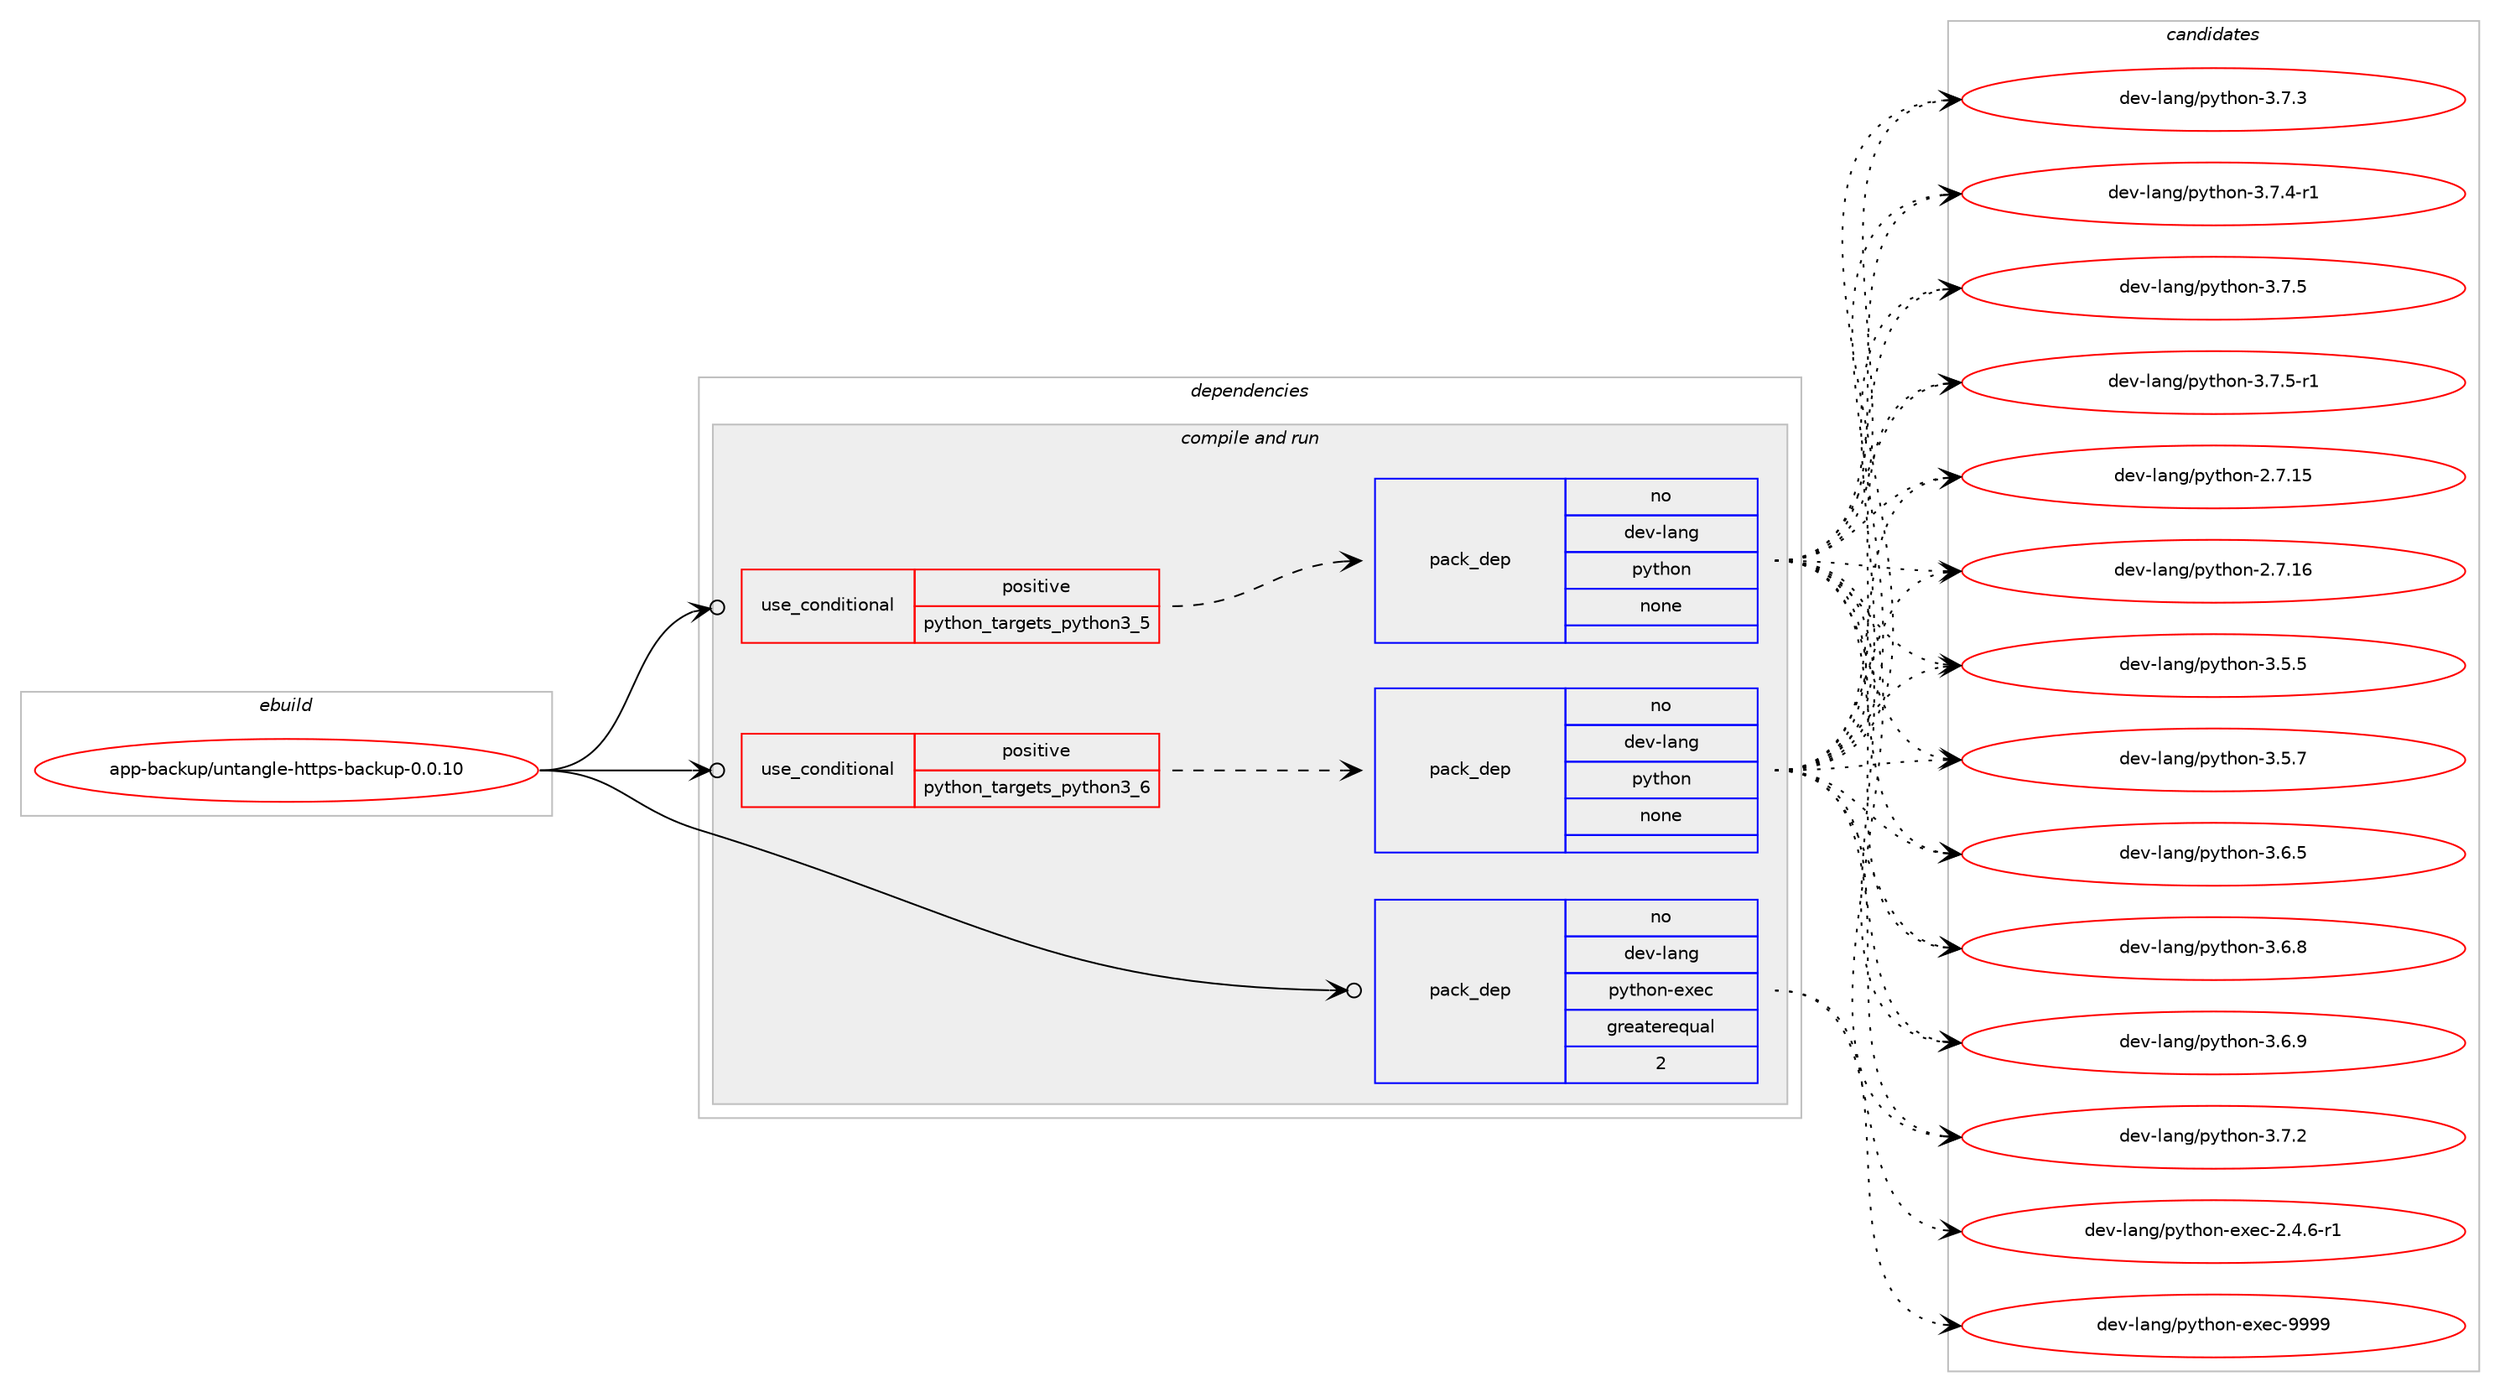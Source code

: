 digraph prolog {

# *************
# Graph options
# *************

newrank=true;
concentrate=true;
compound=true;
graph [rankdir=LR,fontname=Helvetica,fontsize=10,ranksep=1.5];#, ranksep=2.5, nodesep=0.2];
edge  [arrowhead=vee];
node  [fontname=Helvetica,fontsize=10];

# **********
# The ebuild
# **********

subgraph cluster_leftcol {
color=gray;
rank=same;
label=<<i>ebuild</i>>;
id [label="app-backup/untangle-https-backup-0.0.10", color=red, width=4, href="../app-backup/untangle-https-backup-0.0.10.svg"];
}

# ****************
# The dependencies
# ****************

subgraph cluster_midcol {
color=gray;
label=<<i>dependencies</i>>;
subgraph cluster_compile {
fillcolor="#eeeeee";
style=filled;
label=<<i>compile</i>>;
}
subgraph cluster_compileandrun {
fillcolor="#eeeeee";
style=filled;
label=<<i>compile and run</i>>;
subgraph cond113452 {
dependency475326 [label=<<TABLE BORDER="0" CELLBORDER="1" CELLSPACING="0" CELLPADDING="4"><TR><TD ROWSPAN="3" CELLPADDING="10">use_conditional</TD></TR><TR><TD>positive</TD></TR><TR><TD>python_targets_python3_5</TD></TR></TABLE>>, shape=none, color=red];
subgraph pack353247 {
dependency475327 [label=<<TABLE BORDER="0" CELLBORDER="1" CELLSPACING="0" CELLPADDING="4" WIDTH="220"><TR><TD ROWSPAN="6" CELLPADDING="30">pack_dep</TD></TR><TR><TD WIDTH="110">no</TD></TR><TR><TD>dev-lang</TD></TR><TR><TD>python</TD></TR><TR><TD>none</TD></TR><TR><TD></TD></TR></TABLE>>, shape=none, color=blue];
}
dependency475326:e -> dependency475327:w [weight=20,style="dashed",arrowhead="vee"];
}
id:e -> dependency475326:w [weight=20,style="solid",arrowhead="odotvee"];
subgraph cond113453 {
dependency475328 [label=<<TABLE BORDER="0" CELLBORDER="1" CELLSPACING="0" CELLPADDING="4"><TR><TD ROWSPAN="3" CELLPADDING="10">use_conditional</TD></TR><TR><TD>positive</TD></TR><TR><TD>python_targets_python3_6</TD></TR></TABLE>>, shape=none, color=red];
subgraph pack353248 {
dependency475329 [label=<<TABLE BORDER="0" CELLBORDER="1" CELLSPACING="0" CELLPADDING="4" WIDTH="220"><TR><TD ROWSPAN="6" CELLPADDING="30">pack_dep</TD></TR><TR><TD WIDTH="110">no</TD></TR><TR><TD>dev-lang</TD></TR><TR><TD>python</TD></TR><TR><TD>none</TD></TR><TR><TD></TD></TR></TABLE>>, shape=none, color=blue];
}
dependency475328:e -> dependency475329:w [weight=20,style="dashed",arrowhead="vee"];
}
id:e -> dependency475328:w [weight=20,style="solid",arrowhead="odotvee"];
subgraph pack353249 {
dependency475330 [label=<<TABLE BORDER="0" CELLBORDER="1" CELLSPACING="0" CELLPADDING="4" WIDTH="220"><TR><TD ROWSPAN="6" CELLPADDING="30">pack_dep</TD></TR><TR><TD WIDTH="110">no</TD></TR><TR><TD>dev-lang</TD></TR><TR><TD>python-exec</TD></TR><TR><TD>greaterequal</TD></TR><TR><TD>2</TD></TR></TABLE>>, shape=none, color=blue];
}
id:e -> dependency475330:w [weight=20,style="solid",arrowhead="odotvee"];
}
subgraph cluster_run {
fillcolor="#eeeeee";
style=filled;
label=<<i>run</i>>;
}
}

# **************
# The candidates
# **************

subgraph cluster_choices {
rank=same;
color=gray;
label=<<i>candidates</i>>;

subgraph choice353247 {
color=black;
nodesep=1;
choice10010111845108971101034711212111610411111045504655464953 [label="dev-lang/python-2.7.15", color=red, width=4,href="../dev-lang/python-2.7.15.svg"];
choice10010111845108971101034711212111610411111045504655464954 [label="dev-lang/python-2.7.16", color=red, width=4,href="../dev-lang/python-2.7.16.svg"];
choice100101118451089711010347112121116104111110455146534653 [label="dev-lang/python-3.5.5", color=red, width=4,href="../dev-lang/python-3.5.5.svg"];
choice100101118451089711010347112121116104111110455146534655 [label="dev-lang/python-3.5.7", color=red, width=4,href="../dev-lang/python-3.5.7.svg"];
choice100101118451089711010347112121116104111110455146544653 [label="dev-lang/python-3.6.5", color=red, width=4,href="../dev-lang/python-3.6.5.svg"];
choice100101118451089711010347112121116104111110455146544656 [label="dev-lang/python-3.6.8", color=red, width=4,href="../dev-lang/python-3.6.8.svg"];
choice100101118451089711010347112121116104111110455146544657 [label="dev-lang/python-3.6.9", color=red, width=4,href="../dev-lang/python-3.6.9.svg"];
choice100101118451089711010347112121116104111110455146554650 [label="dev-lang/python-3.7.2", color=red, width=4,href="../dev-lang/python-3.7.2.svg"];
choice100101118451089711010347112121116104111110455146554651 [label="dev-lang/python-3.7.3", color=red, width=4,href="../dev-lang/python-3.7.3.svg"];
choice1001011184510897110103471121211161041111104551465546524511449 [label="dev-lang/python-3.7.4-r1", color=red, width=4,href="../dev-lang/python-3.7.4-r1.svg"];
choice100101118451089711010347112121116104111110455146554653 [label="dev-lang/python-3.7.5", color=red, width=4,href="../dev-lang/python-3.7.5.svg"];
choice1001011184510897110103471121211161041111104551465546534511449 [label="dev-lang/python-3.7.5-r1", color=red, width=4,href="../dev-lang/python-3.7.5-r1.svg"];
dependency475327:e -> choice10010111845108971101034711212111610411111045504655464953:w [style=dotted,weight="100"];
dependency475327:e -> choice10010111845108971101034711212111610411111045504655464954:w [style=dotted,weight="100"];
dependency475327:e -> choice100101118451089711010347112121116104111110455146534653:w [style=dotted,weight="100"];
dependency475327:e -> choice100101118451089711010347112121116104111110455146534655:w [style=dotted,weight="100"];
dependency475327:e -> choice100101118451089711010347112121116104111110455146544653:w [style=dotted,weight="100"];
dependency475327:e -> choice100101118451089711010347112121116104111110455146544656:w [style=dotted,weight="100"];
dependency475327:e -> choice100101118451089711010347112121116104111110455146544657:w [style=dotted,weight="100"];
dependency475327:e -> choice100101118451089711010347112121116104111110455146554650:w [style=dotted,weight="100"];
dependency475327:e -> choice100101118451089711010347112121116104111110455146554651:w [style=dotted,weight="100"];
dependency475327:e -> choice1001011184510897110103471121211161041111104551465546524511449:w [style=dotted,weight="100"];
dependency475327:e -> choice100101118451089711010347112121116104111110455146554653:w [style=dotted,weight="100"];
dependency475327:e -> choice1001011184510897110103471121211161041111104551465546534511449:w [style=dotted,weight="100"];
}
subgraph choice353248 {
color=black;
nodesep=1;
choice10010111845108971101034711212111610411111045504655464953 [label="dev-lang/python-2.7.15", color=red, width=4,href="../dev-lang/python-2.7.15.svg"];
choice10010111845108971101034711212111610411111045504655464954 [label="dev-lang/python-2.7.16", color=red, width=4,href="../dev-lang/python-2.7.16.svg"];
choice100101118451089711010347112121116104111110455146534653 [label="dev-lang/python-3.5.5", color=red, width=4,href="../dev-lang/python-3.5.5.svg"];
choice100101118451089711010347112121116104111110455146534655 [label="dev-lang/python-3.5.7", color=red, width=4,href="../dev-lang/python-3.5.7.svg"];
choice100101118451089711010347112121116104111110455146544653 [label="dev-lang/python-3.6.5", color=red, width=4,href="../dev-lang/python-3.6.5.svg"];
choice100101118451089711010347112121116104111110455146544656 [label="dev-lang/python-3.6.8", color=red, width=4,href="../dev-lang/python-3.6.8.svg"];
choice100101118451089711010347112121116104111110455146544657 [label="dev-lang/python-3.6.9", color=red, width=4,href="../dev-lang/python-3.6.9.svg"];
choice100101118451089711010347112121116104111110455146554650 [label="dev-lang/python-3.7.2", color=red, width=4,href="../dev-lang/python-3.7.2.svg"];
choice100101118451089711010347112121116104111110455146554651 [label="dev-lang/python-3.7.3", color=red, width=4,href="../dev-lang/python-3.7.3.svg"];
choice1001011184510897110103471121211161041111104551465546524511449 [label="dev-lang/python-3.7.4-r1", color=red, width=4,href="../dev-lang/python-3.7.4-r1.svg"];
choice100101118451089711010347112121116104111110455146554653 [label="dev-lang/python-3.7.5", color=red, width=4,href="../dev-lang/python-3.7.5.svg"];
choice1001011184510897110103471121211161041111104551465546534511449 [label="dev-lang/python-3.7.5-r1", color=red, width=4,href="../dev-lang/python-3.7.5-r1.svg"];
dependency475329:e -> choice10010111845108971101034711212111610411111045504655464953:w [style=dotted,weight="100"];
dependency475329:e -> choice10010111845108971101034711212111610411111045504655464954:w [style=dotted,weight="100"];
dependency475329:e -> choice100101118451089711010347112121116104111110455146534653:w [style=dotted,weight="100"];
dependency475329:e -> choice100101118451089711010347112121116104111110455146534655:w [style=dotted,weight="100"];
dependency475329:e -> choice100101118451089711010347112121116104111110455146544653:w [style=dotted,weight="100"];
dependency475329:e -> choice100101118451089711010347112121116104111110455146544656:w [style=dotted,weight="100"];
dependency475329:e -> choice100101118451089711010347112121116104111110455146544657:w [style=dotted,weight="100"];
dependency475329:e -> choice100101118451089711010347112121116104111110455146554650:w [style=dotted,weight="100"];
dependency475329:e -> choice100101118451089711010347112121116104111110455146554651:w [style=dotted,weight="100"];
dependency475329:e -> choice1001011184510897110103471121211161041111104551465546524511449:w [style=dotted,weight="100"];
dependency475329:e -> choice100101118451089711010347112121116104111110455146554653:w [style=dotted,weight="100"];
dependency475329:e -> choice1001011184510897110103471121211161041111104551465546534511449:w [style=dotted,weight="100"];
}
subgraph choice353249 {
color=black;
nodesep=1;
choice10010111845108971101034711212111610411111045101120101994550465246544511449 [label="dev-lang/python-exec-2.4.6-r1", color=red, width=4,href="../dev-lang/python-exec-2.4.6-r1.svg"];
choice10010111845108971101034711212111610411111045101120101994557575757 [label="dev-lang/python-exec-9999", color=red, width=4,href="../dev-lang/python-exec-9999.svg"];
dependency475330:e -> choice10010111845108971101034711212111610411111045101120101994550465246544511449:w [style=dotted,weight="100"];
dependency475330:e -> choice10010111845108971101034711212111610411111045101120101994557575757:w [style=dotted,weight="100"];
}
}

}
